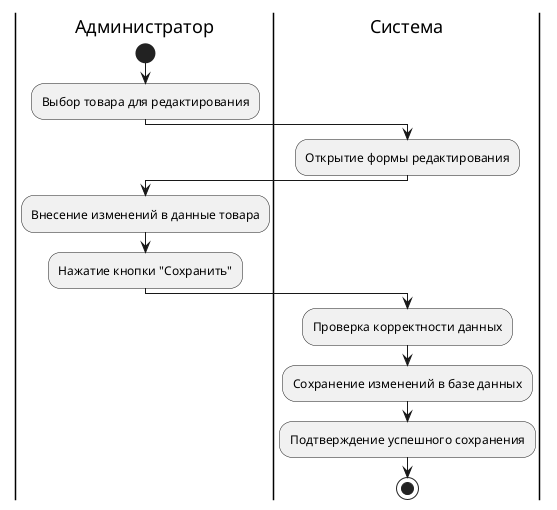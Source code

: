 @startuml
|Администратор|
start
:Выбор товара для редактирования;

|Система|
:Открытие формы редактирования;

|Администратор|
:Внесение изменений в данные товара;

|Администратор|
:Нажатие кнопки "Сохранить";

|Система|
:Проверка корректности данных;

|Система|
:Сохранение изменений в базе данных;

|Система|
:Подтверждение успешного сохранения;

stop
@enduml
